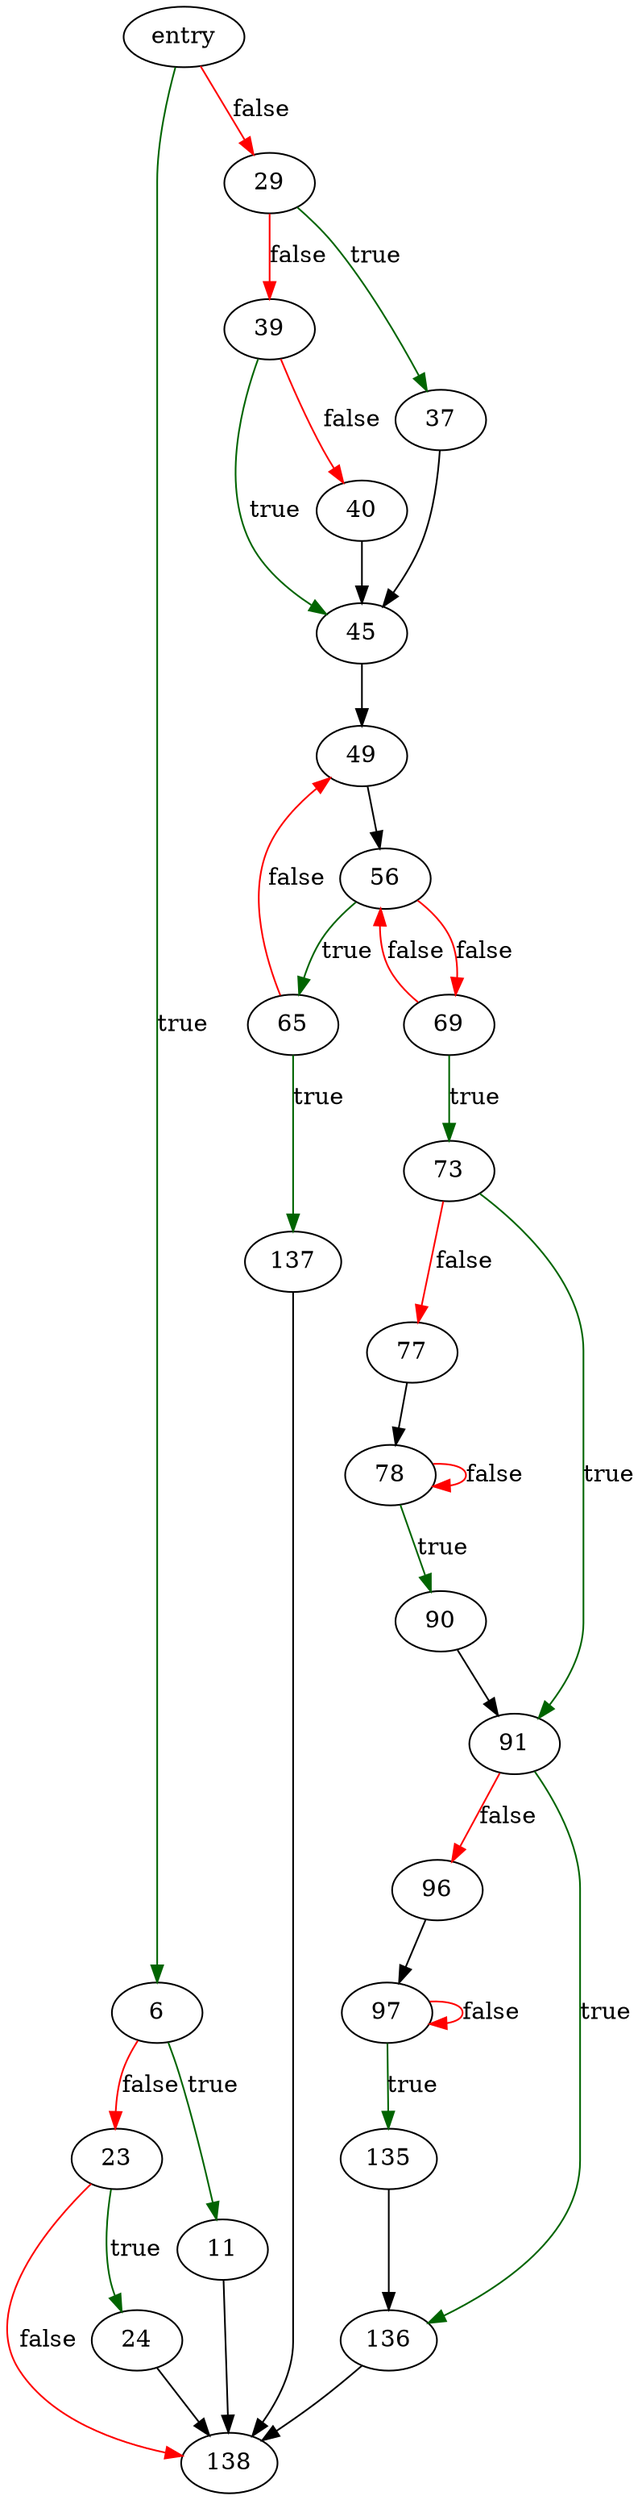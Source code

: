 digraph "sequential_sort" {
	// Node definitions.
	4 [label=entry];
	6;
	11;
	23;
	24;
	29;
	37;
	39;
	40;
	45;
	49;
	56;
	65;
	69;
	73;
	77;
	78;
	90;
	91;
	96;
	97;
	135;
	136;
	137;
	138;

	// Edge definitions.
	4 -> 6 [
		color=darkgreen
		label=true
	];
	4 -> 29 [
		color=red
		label=false
	];
	6 -> 11 [
		color=darkgreen
		label=true
	];
	6 -> 23 [
		color=red
		label=false
	];
	11 -> 138;
	23 -> 24 [
		color=darkgreen
		label=true
	];
	23 -> 138 [
		color=red
		label=false
	];
	24 -> 138;
	29 -> 37 [
		color=darkgreen
		label=true
	];
	29 -> 39 [
		color=red
		label=false
	];
	37 -> 45;
	39 -> 40 [
		color=red
		label=false
	];
	39 -> 45 [
		color=darkgreen
		label=true
	];
	40 -> 45;
	45 -> 49;
	49 -> 56;
	56 -> 65 [
		color=darkgreen
		label=true
	];
	56 -> 69 [
		color=red
		label=false
	];
	65 -> 49 [
		color=red
		label=false
	];
	65 -> 137 [
		color=darkgreen
		label=true
	];
	69 -> 56 [
		color=red
		label=false
	];
	69 -> 73 [
		color=darkgreen
		label=true
	];
	73 -> 77 [
		color=red
		label=false
	];
	73 -> 91 [
		color=darkgreen
		label=true
	];
	77 -> 78;
	78 -> 78 [
		color=red
		label=false
	];
	78 -> 90 [
		color=darkgreen
		label=true
	];
	90 -> 91;
	91 -> 96 [
		color=red
		label=false
	];
	91 -> 136 [
		color=darkgreen
		label=true
	];
	96 -> 97;
	97 -> 97 [
		color=red
		label=false
	];
	97 -> 135 [
		color=darkgreen
		label=true
	];
	135 -> 136;
	136 -> 138;
	137 -> 138;
}